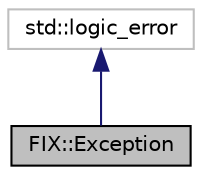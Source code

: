 digraph "FIX::Exception"
{
  edge [fontname="Helvetica",fontsize="10",labelfontname="Helvetica",labelfontsize="10"];
  node [fontname="Helvetica",fontsize="10",shape=record];
  Node31 [label="FIX::Exception",height=0.2,width=0.4,color="black", fillcolor="grey75", style="filled", fontcolor="black"];
  Node32 -> Node31 [dir="back",color="midnightblue",fontsize="10",style="solid",fontname="Helvetica"];
  Node32 [label="std::logic_error",height=0.2,width=0.4,color="grey75", fillcolor="white", style="filled"];
}
